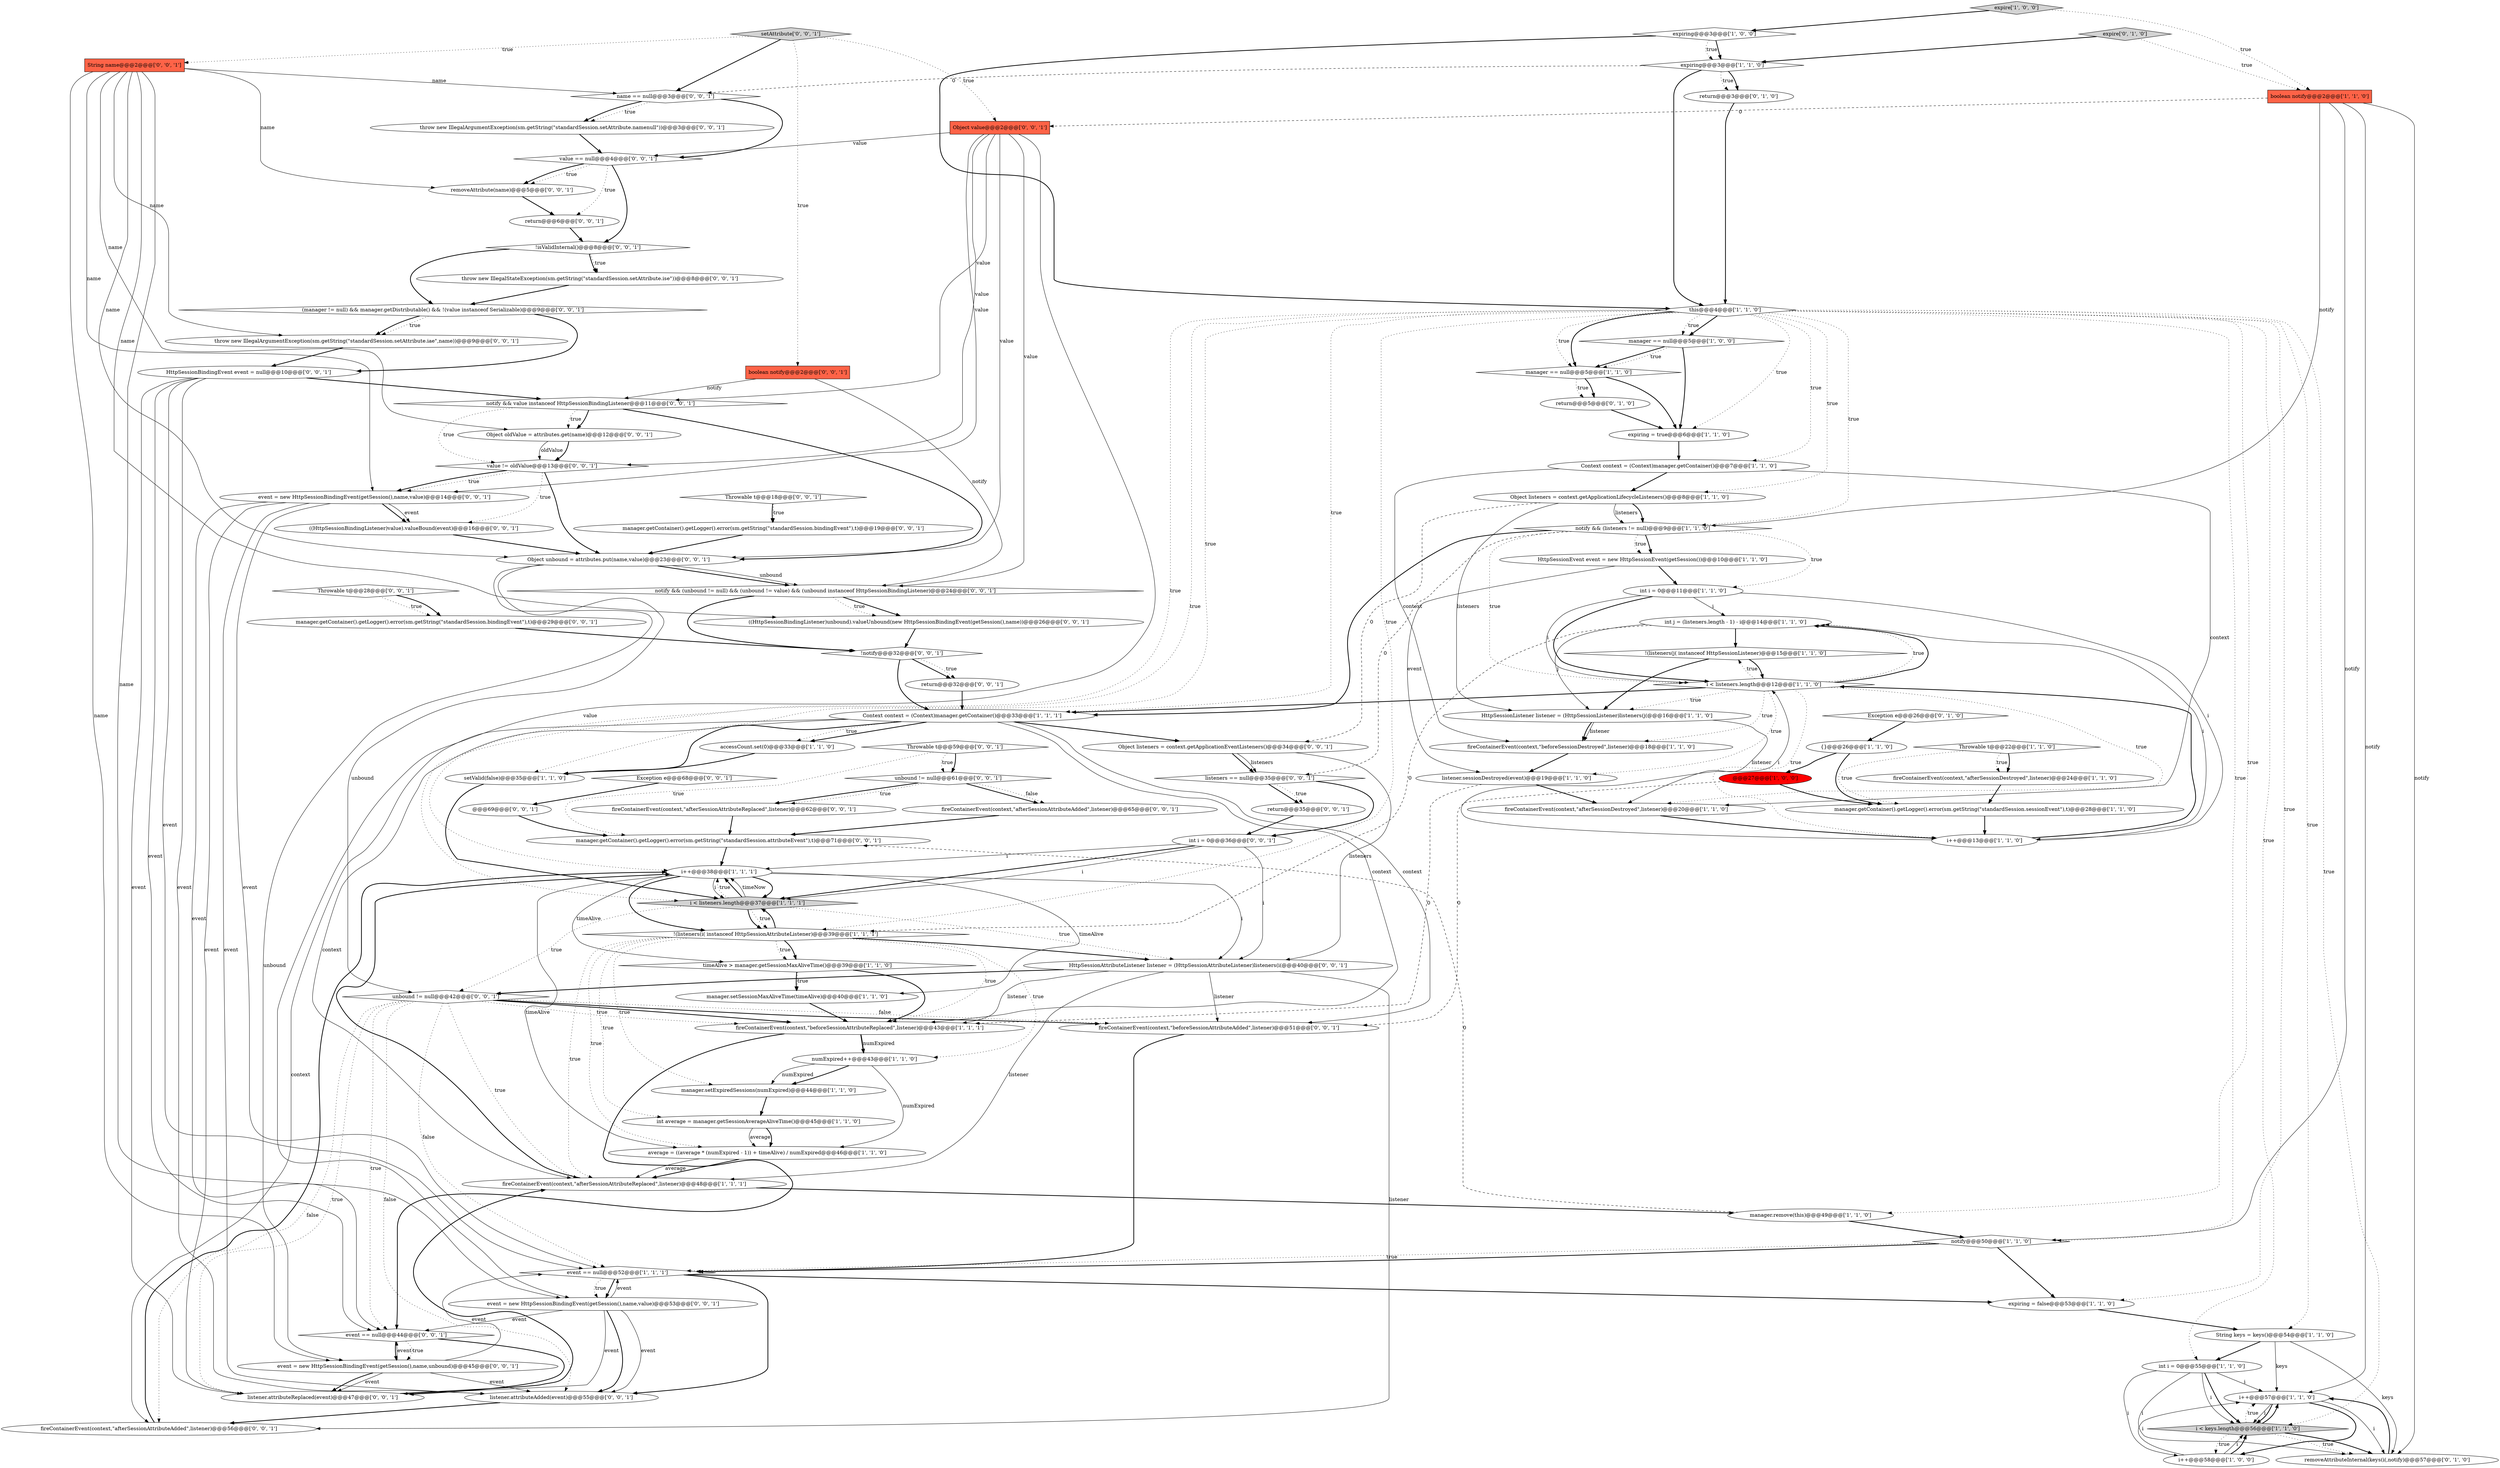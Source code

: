 digraph {
56 [style = filled, label = "fireContainerEvent(context,\"afterSessionAttributeReplaced\",listener)@@@62@@@['0', '0', '1']", fillcolor = white, shape = ellipse image = "AAA0AAABBB3BBB"];
69 [style = filled, label = "listener.attributeReplaced(event)@@@47@@@['0', '0', '1']", fillcolor = white, shape = ellipse image = "AAA0AAABBB3BBB"];
82 [style = filled, label = "listener.attributeAdded(event)@@@55@@@['0', '0', '1']", fillcolor = white, shape = ellipse image = "AAA0AAABBB3BBB"];
50 [style = filled, label = "return@@@5@@@['0', '1', '0']", fillcolor = white, shape = ellipse image = "AAA0AAABBB2BBB"];
101 [style = filled, label = "fireContainerEvent(context,\"afterSessionAttributeAdded\",listener)@@@56@@@['0', '0', '1']", fillcolor = white, shape = ellipse image = "AAA0AAABBB3BBB"];
26 [style = filled, label = "int average = manager.getSessionAverageAliveTime()@@@45@@@['1', '1', '0']", fillcolor = white, shape = ellipse image = "AAA0AAABBB1BBB"];
41 [style = filled, label = "i < listeners.length@@@12@@@['1', '1', '0']", fillcolor = white, shape = diamond image = "AAA0AAABBB1BBB"];
95 [style = filled, label = "throw new IllegalArgumentException(sm.getString(\"standardSession.setAttribute.iae\",name))@@@9@@@['0', '0', '1']", fillcolor = white, shape = ellipse image = "AAA0AAABBB3BBB"];
40 [style = filled, label = "String keys = keys()@@@54@@@['1', '1', '0']", fillcolor = white, shape = ellipse image = "AAA0AAABBB1BBB"];
42 [style = filled, label = "expiring = true@@@6@@@['1', '1', '0']", fillcolor = white, shape = ellipse image = "AAA0AAABBB1BBB"];
68 [style = filled, label = "value == null@@@4@@@['0', '0', '1']", fillcolor = white, shape = diamond image = "AAA0AAABBB3BBB"];
23 [style = filled, label = "timeAlive > manager.getSessionMaxAliveTime()@@@39@@@['1', '1', '0']", fillcolor = white, shape = diamond image = "AAA0AAABBB1BBB"];
19 [style = filled, label = "Context context = (Context)manager.getContainer()@@@7@@@['1', '1', '0']", fillcolor = white, shape = ellipse image = "AAA0AAABBB1BBB"];
38 [style = filled, label = "manager.setExpiredSessions(numExpired)@@@44@@@['1', '1', '0']", fillcolor = white, shape = ellipse image = "AAA0AAABBB1BBB"];
73 [style = filled, label = "fireContainerEvent(context,\"beforeSessionAttributeAdded\",listener)@@@51@@@['0', '0', '1']", fillcolor = white, shape = ellipse image = "AAA0AAABBB3BBB"];
75 [style = filled, label = "manager.getContainer().getLogger().error(sm.getString(\"standardSession.bindingEvent\"),t)@@@19@@@['0', '0', '1']", fillcolor = white, shape = ellipse image = "AAA0AAABBB3BBB"];
12 [style = filled, label = "!(listeners(j( instanceof HttpSessionListener)@@@15@@@['1', '1', '0']", fillcolor = white, shape = diamond image = "AAA0AAABBB1BBB"];
18 [style = filled, label = "i < keys.length@@@56@@@['1', '1', '0']", fillcolor = lightgray, shape = diamond image = "AAA0AAABBB1BBB"];
97 [style = filled, label = "value != oldValue@@@13@@@['0', '0', '1']", fillcolor = white, shape = diamond image = "AAA0AAABBB3BBB"];
47 [style = filled, label = "i < listeners.length@@@37@@@['1', '1', '1']", fillcolor = lightgray, shape = diamond image = "AAA0AAABBB1BBB"];
80 [style = filled, label = "Throwable t@@@18@@@['0', '0', '1']", fillcolor = white, shape = diamond image = "AAA0AAABBB3BBB"];
88 [style = filled, label = "event = new HttpSessionBindingEvent(getSession(),name,value)@@@14@@@['0', '0', '1']", fillcolor = white, shape = ellipse image = "AAA0AAABBB3BBB"];
13 [style = filled, label = "Object listeners = context.getApplicationLifecycleListeners()@@@8@@@['1', '1', '0']", fillcolor = white, shape = ellipse image = "AAA0AAABBB1BBB"];
79 [style = filled, label = "unbound != null@@@42@@@['0', '0', '1']", fillcolor = white, shape = diamond image = "AAA0AAABBB3BBB"];
33 [style = filled, label = "event == null@@@52@@@['1', '1', '1']", fillcolor = white, shape = diamond image = "AAA0AAABBB1BBB"];
21 [style = filled, label = "manager == null@@@5@@@['1', '0', '0']", fillcolor = white, shape = diamond image = "AAA0AAABBB1BBB"];
29 [style = filled, label = "manager.getContainer().getLogger().error(sm.getString(\"standardSession.sessionEvent\"),t)@@@28@@@['1', '1', '0']", fillcolor = white, shape = ellipse image = "AAA0AAABBB1BBB"];
1 [style = filled, label = "numExpired++@@@43@@@['1', '1', '0']", fillcolor = white, shape = ellipse image = "AAA0AAABBB1BBB"];
85 [style = filled, label = "boolean notify@@@2@@@['0', '0', '1']", fillcolor = tomato, shape = box image = "AAA0AAABBB3BBB"];
54 [style = filled, label = "Exception e@@@68@@@['0', '0', '1']", fillcolor = white, shape = diamond image = "AAA0AAABBB3BBB"];
94 [style = filled, label = "int i = 0@@@36@@@['0', '0', '1']", fillcolor = white, shape = ellipse image = "AAA0AAABBB3BBB"];
55 [style = filled, label = "notify && value instanceof HttpSessionBindingListener@@@11@@@['0', '0', '1']", fillcolor = white, shape = diamond image = "AAA0AAABBB3BBB"];
15 [style = filled, label = "int j = (listeners.length - 1) - i@@@14@@@['1', '1', '0']", fillcolor = white, shape = ellipse image = "AAA0AAABBB1BBB"];
46 [style = filled, label = "notify && (listeners != null)@@@9@@@['1', '1', '0']", fillcolor = white, shape = diamond image = "AAA0AAABBB1BBB"];
28 [style = filled, label = "fireContainerEvent(context,\"afterSessionAttributeReplaced\",listener)@@@48@@@['1', '1', '1']", fillcolor = white, shape = ellipse image = "AAA0AAABBB1BBB"];
96 [style = filled, label = "throw new IllegalArgumentException(sm.getString(\"standardSession.setAttribute.namenull\"))@@@3@@@['0', '0', '1']", fillcolor = white, shape = ellipse image = "AAA0AAABBB3BBB"];
67 [style = filled, label = "((HttpSessionBindingListener)unbound).valueUnbound(new HttpSessionBindingEvent(getSession(),name))@@@26@@@['0', '0', '1']", fillcolor = white, shape = ellipse image = "AAA0AAABBB3BBB"];
22 [style = filled, label = "HttpSessionListener listener = (HttpSessionListener)listeners(j(@@@16@@@['1', '1', '0']", fillcolor = white, shape = ellipse image = "AAA0AAABBB1BBB"];
17 [style = filled, label = "{}@@@26@@@['1', '1', '0']", fillcolor = white, shape = ellipse image = "AAA0AAABBB1BBB"];
89 [style = filled, label = "listeners == null@@@35@@@['0', '0', '1']", fillcolor = white, shape = diamond image = "AAA0AAABBB3BBB"];
66 [style = filled, label = "((HttpSessionBindingListener)value).valueBound(event)@@@16@@@['0', '0', '1']", fillcolor = white, shape = ellipse image = "AAA0AAABBB3BBB"];
24 [style = filled, label = "manager == null@@@5@@@['1', '1', '0']", fillcolor = white, shape = diamond image = "AAA0AAABBB1BBB"];
11 [style = filled, label = "fireContainerEvent(context,\"afterSessionDestroyed\",listener)@@@20@@@['1', '1', '0']", fillcolor = white, shape = ellipse image = "AAA0AAABBB1BBB"];
45 [style = filled, label = "this@@@4@@@['1', '1', '0']", fillcolor = white, shape = diamond image = "AAA0AAABBB1BBB"];
63 [style = filled, label = "manager.getContainer().getLogger().error(sm.getString(\"standardSession.attributeEvent\"),t)@@@71@@@['0', '0', '1']", fillcolor = white, shape = ellipse image = "AAA0AAABBB3BBB"];
35 [style = filled, label = "fireContainerEvent(context,\"beforeSessionAttributeReplaced\",listener)@@@43@@@['1', '1', '1']", fillcolor = white, shape = ellipse image = "AAA0AAABBB1BBB"];
44 [style = filled, label = "manager.remove(this)@@@49@@@['1', '1', '0']", fillcolor = white, shape = ellipse image = "AAA0AAABBB1BBB"];
76 [style = filled, label = "event = new HttpSessionBindingEvent(getSession(),name,unbound)@@@45@@@['0', '0', '1']", fillcolor = white, shape = ellipse image = "AAA0AAABBB3BBB"];
64 [style = filled, label = "!notify@@@32@@@['0', '0', '1']", fillcolor = white, shape = diamond image = "AAA0AAABBB3BBB"];
48 [style = filled, label = "expiring@@@3@@@['1', '1', '0']", fillcolor = white, shape = diamond image = "AAA0AAABBB1BBB"];
8 [style = filled, label = "accessCount.set(0)@@@33@@@['1', '1', '0']", fillcolor = white, shape = ellipse image = "AAA0AAABBB1BBB"];
3 [style = filled, label = "i++@@@38@@@['1', '1', '1']", fillcolor = white, shape = ellipse image = "AAA0AAABBB1BBB"];
34 [style = filled, label = "expiring = false@@@53@@@['1', '1', '0']", fillcolor = white, shape = ellipse image = "AAA0AAABBB1BBB"];
53 [style = filled, label = "return@@@3@@@['0', '1', '0']", fillcolor = white, shape = ellipse image = "AAA0AAABBB2BBB"];
31 [style = filled, label = "fireContainerEvent(context,\"beforeSessionDestroyed\",listener)@@@18@@@['1', '1', '0']", fillcolor = white, shape = ellipse image = "AAA0AAABBB1BBB"];
77 [style = filled, label = "event = new HttpSessionBindingEvent(getSession(),name,value)@@@53@@@['0', '0', '1']", fillcolor = white, shape = ellipse image = "AAA0AAABBB3BBB"];
52 [style = filled, label = "expire['0', '1', '0']", fillcolor = lightgray, shape = diamond image = "AAA0AAABBB2BBB"];
70 [style = filled, label = "Object unbound = attributes.put(name,value)@@@23@@@['0', '0', '1']", fillcolor = white, shape = ellipse image = "AAA0AAABBB3BBB"];
83 [style = filled, label = "@@@69@@@['0', '0', '1']", fillcolor = white, shape = ellipse image = "AAA0AAABBB3BBB"];
10 [style = filled, label = "i++@@@13@@@['1', '1', '0']", fillcolor = white, shape = ellipse image = "AAA0AAABBB1BBB"];
0 [style = filled, label = "fireContainerEvent(context,\"afterSessionDestroyed\",listener)@@@24@@@['1', '1', '0']", fillcolor = white, shape = ellipse image = "AAA0AAABBB1BBB"];
6 [style = filled, label = "listener.sessionDestroyed(event)@@@19@@@['1', '1', '0']", fillcolor = white, shape = ellipse image = "AAA0AAABBB1BBB"];
9 [style = filled, label = "i++@@@58@@@['1', '0', '0']", fillcolor = white, shape = ellipse image = "AAA0AAABBB1BBB"];
60 [style = filled, label = "HttpSessionAttributeListener listener = (HttpSessionAttributeListener)listeners(i(@@@40@@@['0', '0', '1']", fillcolor = white, shape = ellipse image = "AAA0AAABBB3BBB"];
78 [style = filled, label = "!isValidInternal()@@@8@@@['0', '0', '1']", fillcolor = white, shape = diamond image = "AAA0AAABBB3BBB"];
71 [style = filled, label = "notify && (unbound != null) && (unbound != value) && (unbound instanceof HttpSessionBindingListener)@@@24@@@['0', '0', '1']", fillcolor = white, shape = diamond image = "AAA0AAABBB3BBB"];
2 [style = filled, label = "manager.setSessionMaxAliveTime(timeAlive)@@@40@@@['1', '1', '0']", fillcolor = white, shape = ellipse image = "AAA0AAABBB1BBB"];
39 [style = filled, label = "i++@@@57@@@['1', '1', '0']", fillcolor = white, shape = ellipse image = "AAA0AAABBB1BBB"];
92 [style = filled, label = "return@@@6@@@['0', '0', '1']", fillcolor = white, shape = ellipse image = "AAA0AAABBB3BBB"];
74 [style = filled, label = "return@@@35@@@['0', '0', '1']", fillcolor = white, shape = ellipse image = "AAA0AAABBB3BBB"];
81 [style = filled, label = "Object oldValue = attributes.get(name)@@@12@@@['0', '0', '1']", fillcolor = white, shape = ellipse image = "AAA0AAABBB3BBB"];
20 [style = filled, label = "notify@@@50@@@['1', '1', '0']", fillcolor = white, shape = diamond image = "AAA0AAABBB1BBB"];
4 [style = filled, label = "Context context = (Context)manager.getContainer()@@@33@@@['1', '1', '1']", fillcolor = white, shape = ellipse image = "AAA0AAABBB1BBB"];
36 [style = filled, label = "boolean notify@@@2@@@['1', '1', '0']", fillcolor = tomato, shape = box image = "AAA0AAABBB1BBB"];
5 [style = filled, label = "expiring@@@3@@@['1', '0', '0']", fillcolor = white, shape = diamond image = "AAA0AAABBB1BBB"];
25 [style = filled, label = "setValid(false)@@@35@@@['1', '1', '0']", fillcolor = white, shape = ellipse image = "AAA0AAABBB1BBB"];
90 [style = filled, label = "Object value@@@2@@@['0', '0', '1']", fillcolor = tomato, shape = box image = "AAA0AAABBB3BBB"];
61 [style = filled, label = "throw new IllegalStateException(sm.getString(\"standardSession.setAttribute.ise\"))@@@8@@@['0', '0', '1']", fillcolor = white, shape = ellipse image = "AAA0AAABBB3BBB"];
14 [style = filled, label = "average = ((average * (numExpired - 1)) + timeAlive) / numExpired@@@46@@@['1', '1', '0']", fillcolor = white, shape = ellipse image = "AAA0AAABBB1BBB"];
49 [style = filled, label = "Exception e@@@26@@@['0', '1', '0']", fillcolor = white, shape = diamond image = "AAA0AAABBB2BBB"];
32 [style = filled, label = "@@@27@@@['1', '0', '0']", fillcolor = red, shape = ellipse image = "AAA1AAABBB1BBB"];
91 [style = filled, label = "(manager != null) && manager.getDistributable() && !(value instanceof Serializable)@@@9@@@['0', '0', '1']", fillcolor = white, shape = diamond image = "AAA0AAABBB3BBB"];
16 [style = filled, label = "Throwable t@@@22@@@['1', '1', '0']", fillcolor = white, shape = diamond image = "AAA0AAABBB1BBB"];
99 [style = filled, label = "Throwable t@@@59@@@['0', '0', '1']", fillcolor = white, shape = diamond image = "AAA0AAABBB3BBB"];
58 [style = filled, label = "HttpSessionBindingEvent event = null@@@10@@@['0', '0', '1']", fillcolor = white, shape = ellipse image = "AAA0AAABBB3BBB"];
57 [style = filled, label = "removeAttribute(name)@@@5@@@['0', '0', '1']", fillcolor = white, shape = ellipse image = "AAA0AAABBB3BBB"];
98 [style = filled, label = "Object listeners = context.getApplicationEventListeners()@@@34@@@['0', '0', '1']", fillcolor = white, shape = ellipse image = "AAA0AAABBB3BBB"];
37 [style = filled, label = "expire['1', '0', '0']", fillcolor = lightgray, shape = diamond image = "AAA0AAABBB1BBB"];
59 [style = filled, label = "unbound != null@@@61@@@['0', '0', '1']", fillcolor = white, shape = diamond image = "AAA0AAABBB3BBB"];
86 [style = filled, label = "Throwable t@@@28@@@['0', '0', '1']", fillcolor = white, shape = diamond image = "AAA0AAABBB3BBB"];
72 [style = filled, label = "String name@@@2@@@['0', '0', '1']", fillcolor = tomato, shape = box image = "AAA0AAABBB3BBB"];
93 [style = filled, label = "event == null@@@44@@@['0', '0', '1']", fillcolor = white, shape = diamond image = "AAA0AAABBB3BBB"];
87 [style = filled, label = "manager.getContainer().getLogger().error(sm.getString(\"standardSession.bindingEvent\"),t)@@@29@@@['0', '0', '1']", fillcolor = white, shape = ellipse image = "AAA0AAABBB3BBB"];
30 [style = filled, label = "int i = 0@@@11@@@['1', '1', '0']", fillcolor = white, shape = ellipse image = "AAA0AAABBB1BBB"];
65 [style = filled, label = "setAttribute['0', '0', '1']", fillcolor = lightgray, shape = diamond image = "AAA0AAABBB3BBB"];
7 [style = filled, label = "!(listeners(i( instanceof HttpSessionAttributeListener)@@@39@@@['1', '1', '1']", fillcolor = white, shape = diamond image = "AAA0AAABBB1BBB"];
62 [style = filled, label = "fireContainerEvent(context,\"afterSessionAttributeAdded\",listener)@@@65@@@['0', '0', '1']", fillcolor = white, shape = ellipse image = "AAA0AAABBB3BBB"];
51 [style = filled, label = "removeAttributeInternal(keys(i(,notify)@@@57@@@['0', '1', '0']", fillcolor = white, shape = ellipse image = "AAA0AAABBB2BBB"];
84 [style = filled, label = "return@@@32@@@['0', '0', '1']", fillcolor = white, shape = ellipse image = "AAA0AAABBB3BBB"];
100 [style = filled, label = "name == null@@@3@@@['0', '0', '1']", fillcolor = white, shape = diamond image = "AAA0AAABBB3BBB"];
43 [style = filled, label = "HttpSessionEvent event = new HttpSessionEvent(getSession())@@@10@@@['1', '1', '0']", fillcolor = white, shape = ellipse image = "AAA0AAABBB1BBB"];
27 [style = filled, label = "int i = 0@@@55@@@['1', '1', '0']", fillcolor = white, shape = ellipse image = "AAA0AAABBB1BBB"];
45->27 [style = dotted, label="true"];
90->97 [style = solid, label="value"];
2->35 [style = bold, label=""];
90->70 [style = solid, label="value"];
45->18 [style = dotted, label="true"];
41->15 [style = dotted, label="true"];
77->93 [style = solid, label="event"];
16->0 [style = bold, label=""];
21->42 [style = bold, label=""];
94->47 [style = bold, label=""];
41->15 [style = bold, label=""];
4->25 [style = bold, label=""];
78->61 [style = bold, label=""];
54->83 [style = bold, label=""];
47->7 [style = bold, label=""];
95->58 [style = bold, label=""];
39->9 [style = bold, label=""];
1->14 [style = solid, label="numExpired"];
52->36 [style = dotted, label="true"];
4->101 [style = solid, label="context"];
55->97 [style = dotted, label="true"];
48->53 [style = dotted, label="true"];
45->4 [style = dotted, label="true"];
93->69 [style = bold, label=""];
55->81 [style = bold, label=""];
27->39 [style = solid, label="i"];
97->70 [style = bold, label=""];
14->28 [style = bold, label=""];
88->82 [style = solid, label="event"];
21->24 [style = bold, label=""];
5->45 [style = bold, label=""];
88->33 [style = solid, label="event"];
89->94 [style = bold, label=""];
59->62 [style = bold, label=""];
36->39 [style = solid, label="notify"];
40->39 [style = solid, label="keys"];
45->7 [style = dotted, label="true"];
10->41 [style = bold, label=""];
35->93 [style = bold, label=""];
5->48 [style = dotted, label="true"];
72->77 [style = solid, label="name"];
45->24 [style = bold, label=""];
6->35 [style = dashed, label="0"];
7->60 [style = bold, label=""];
39->18 [style = bold, label=""];
37->5 [style = bold, label=""];
4->98 [style = bold, label=""];
60->101 [style = solid, label="listener"];
36->46 [style = solid, label="notify"];
90->71 [style = solid, label="value"];
45->40 [style = dotted, label="true"];
71->67 [style = bold, label=""];
89->74 [style = bold, label=""];
83->63 [style = bold, label=""];
79->101 [style = dotted, label="false"];
18->39 [style = dotted, label="true"];
85->71 [style = solid, label="notify"];
94->60 [style = solid, label="i"];
72->95 [style = solid, label="name"];
27->9 [style = solid, label="i"];
77->82 [style = solid, label="event"];
21->24 [style = dotted, label="true"];
31->6 [style = bold, label=""];
81->97 [style = bold, label=""];
70->71 [style = bold, label=""];
71->64 [style = bold, label=""];
41->12 [style = dotted, label="true"];
6->11 [style = bold, label=""];
39->18 [style = solid, label="i"];
84->4 [style = bold, label=""];
51->39 [style = bold, label=""];
41->10 [style = dotted, label="true"];
32->73 [style = dashed, label="0"];
35->1 [style = solid, label="numExpired"];
91->95 [style = dotted, label="true"];
45->42 [style = dotted, label="true"];
37->36 [style = dotted, label="true"];
13->46 [style = bold, label=""];
4->8 [style = bold, label=""];
68->78 [style = bold, label=""];
72->100 [style = solid, label="name"];
85->55 [style = solid, label="notify"];
38->26 [style = bold, label=""];
91->95 [style = bold, label=""];
28->3 [style = bold, label=""];
7->1 [style = dotted, label="true"];
4->28 [style = solid, label="context"];
80->75 [style = dotted, label="true"];
12->22 [style = bold, label=""];
46->30 [style = dotted, label="true"];
70->71 [style = solid, label="unbound"];
42->19 [style = bold, label=""];
1->38 [style = bold, label=""];
59->62 [style = dotted, label="false"];
79->69 [style = dotted, label="true"];
26->14 [style = solid, label="average"];
64->84 [style = bold, label=""];
41->11 [style = dotted, label="true"];
22->31 [style = solid, label="listener"];
99->59 [style = bold, label=""];
45->3 [style = dotted, label="true"];
10->41 [style = solid, label="i"];
25->47 [style = bold, label=""];
96->68 [style = bold, label=""];
30->41 [style = bold, label=""];
64->84 [style = dotted, label="true"];
67->64 [style = bold, label=""];
89->74 [style = dotted, label="true"];
20->34 [style = bold, label=""];
72->57 [style = solid, label="name"];
79->82 [style = dotted, label="false"];
87->64 [style = bold, label=""];
22->11 [style = solid, label="listener"];
26->14 [style = bold, label=""];
41->4 [style = bold, label=""];
15->7 [style = dashed, label="0"];
15->22 [style = solid, label="j"];
0->29 [style = bold, label=""];
91->58 [style = bold, label=""];
65->85 [style = dotted, label="true"];
45->44 [style = dotted, label="true"];
65->90 [style = dotted, label="true"];
47->60 [style = dotted, label="true"];
23->2 [style = dotted, label="true"];
76->93 [style = solid, label="event"];
33->82 [style = bold, label=""];
79->73 [style = dotted, label="false"];
94->3 [style = solid, label="i"];
47->3 [style = dotted, label="true"];
12->41 [style = bold, label=""];
65->72 [style = dotted, label="true"];
23->35 [style = bold, label=""];
97->88 [style = bold, label=""];
70->79 [style = solid, label="unbound"];
88->66 [style = bold, label=""];
9->39 [style = solid, label="i"];
47->7 [style = dotted, label="true"];
7->23 [style = dotted, label="true"];
79->28 [style = dotted, label="true"];
19->13 [style = bold, label=""];
46->4 [style = bold, label=""];
77->69 [style = solid, label="event"];
3->7 [style = bold, label=""];
65->100 [style = bold, label=""];
44->20 [style = bold, label=""];
86->87 [style = dotted, label="true"];
7->23 [style = bold, label=""];
52->48 [style = bold, label=""];
3->14 [style = solid, label="timeAlive"];
92->78 [style = bold, label=""];
13->22 [style = solid, label="listeners"];
30->15 [style = solid, label="i"];
72->67 [style = solid, label="name"];
18->51 [style = bold, label=""];
47->79 [style = dotted, label="true"];
46->89 [style = dashed, label="0"];
7->35 [style = dotted, label="true"];
45->21 [style = bold, label=""];
100->96 [style = dotted, label="true"];
15->12 [style = bold, label=""];
49->17 [style = bold, label=""];
13->98 [style = dashed, label="0"];
36->20 [style = solid, label="notify"];
45->24 [style = dotted, label="true"];
30->10 [style = solid, label="i"];
59->56 [style = bold, label=""];
27->51 [style = solid, label="i"];
9->18 [style = solid, label="i"];
3->47 [style = solid, label="i"];
46->43 [style = bold, label=""];
60->28 [style = solid, label="listener"];
27->18 [style = bold, label=""];
66->70 [style = bold, label=""];
76->33 [style = solid, label="event"];
93->76 [style = bold, label=""];
47->3 [style = bold, label=""];
60->73 [style = solid, label="listener"];
99->63 [style = dotted, label="true"];
34->40 [style = bold, label=""];
90->88 [style = solid, label="value"];
13->46 [style = solid, label="listeners"];
58->33 [style = solid, label="event"];
45->46 [style = dotted, label="true"];
1->38 [style = solid, label="numExpired"];
78->91 [style = bold, label=""];
19->11 [style = solid, label="context"];
72->76 [style = solid, label="name"];
27->18 [style = solid, label="i"];
7->26 [style = dotted, label="true"];
45->34 [style = dotted, label="true"];
45->20 [style = dotted, label="true"];
61->91 [style = bold, label=""];
3->47 [style = bold, label=""];
88->93 [style = solid, label="event"];
77->33 [style = solid, label="event"];
39->51 [style = solid, label="i"];
60->79 [style = bold, label=""];
82->101 [style = bold, label=""];
77->82 [style = bold, label=""];
100->68 [style = bold, label=""];
68->92 [style = dotted, label="true"];
3->2 [style = solid, label="timeAlive"];
47->3 [style = solid, label="timeNow"];
14->28 [style = solid, label="average"];
69->28 [style = bold, label=""];
45->13 [style = dotted, label="true"];
55->70 [style = bold, label=""];
9->18 [style = bold, label=""];
35->1 [style = bold, label=""];
20->33 [style = dotted, label="true"];
33->77 [style = dotted, label="true"];
19->31 [style = solid, label="context"];
10->15 [style = solid, label="i"];
58->93 [style = solid, label="event"];
72->81 [style = solid, label="name"];
11->10 [style = bold, label=""];
40->27 [style = bold, label=""];
18->39 [style = bold, label=""];
71->67 [style = dotted, label="true"];
50->42 [style = bold, label=""];
74->94 [style = bold, label=""];
18->9 [style = dotted, label="true"];
45->19 [style = dotted, label="true"];
29->10 [style = bold, label=""];
76->69 [style = solid, label="event"];
3->23 [style = solid, label="timeAlive"];
98->89 [style = bold, label=""];
88->66 [style = solid, label="event"];
23->2 [style = bold, label=""];
56->63 [style = bold, label=""];
4->35 [style = solid, label="context"];
64->4 [style = bold, label=""];
30->41 [style = solid, label="i"];
16->29 [style = dotted, label="true"];
57->92 [style = bold, label=""];
63->3 [style = bold, label=""];
45->47 [style = dotted, label="true"];
90->55 [style = solid, label="value"];
90->77 [style = solid, label="value"];
7->28 [style = dotted, label="true"];
24->50 [style = bold, label=""];
24->42 [style = bold, label=""];
90->68 [style = solid, label="value"];
75->70 [style = bold, label=""];
97->88 [style = dotted, label="true"];
41->31 [style = dotted, label="true"];
80->75 [style = bold, label=""];
41->22 [style = dotted, label="true"];
72->88 [style = solid, label="name"];
79->35 [style = bold, label=""];
79->93 [style = dotted, label="true"];
7->47 [style = bold, label=""];
68->57 [style = dotted, label="true"];
36->90 [style = dashed, label="0"];
41->6 [style = dotted, label="true"];
78->61 [style = dotted, label="true"];
94->47 [style = solid, label="i"];
40->51 [style = solid, label="keys"];
55->81 [style = dotted, label="true"];
36->51 [style = solid, label="notify"];
72->70 [style = solid, label="name"];
98->89 [style = solid, label="listeners"];
4->73 [style = solid, label="context"];
4->8 [style = dotted, label="true"];
22->31 [style = bold, label=""];
62->63 [style = bold, label=""];
100->96 [style = bold, label=""];
44->63 [style = dashed, label="0"];
81->97 [style = solid, label="oldValue"];
48->53 [style = bold, label=""];
17->32 [style = bold, label=""];
58->55 [style = bold, label=""];
46->41 [style = dotted, label="true"];
60->35 [style = solid, label="listener"];
43->6 [style = solid, label="event"];
7->38 [style = dotted, label="true"];
79->73 [style = bold, label=""];
93->76 [style = dotted, label="true"];
3->60 [style = solid, label="i"];
43->30 [style = bold, label=""];
99->59 [style = dotted, label="true"];
97->66 [style = dotted, label="true"];
70->76 [style = solid, label="unbound"];
20->33 [style = bold, label=""];
68->57 [style = bold, label=""];
32->29 [style = bold, label=""];
86->87 [style = bold, label=""];
48->100 [style = dashed, label="0"];
24->50 [style = dotted, label="true"];
48->45 [style = bold, label=""];
59->56 [style = dotted, label="true"];
16->0 [style = dotted, label="true"];
101->3 [style = bold, label=""];
79->35 [style = dotted, label="true"];
73->33 [style = bold, label=""];
45->25 [style = dotted, label="true"];
76->69 [style = bold, label=""];
28->44 [style = bold, label=""];
58->69 [style = solid, label="event"];
5->48 [style = bold, label=""];
33->77 [style = bold, label=""];
76->82 [style = solid, label="event"];
45->21 [style = dotted, label="true"];
18->51 [style = dotted, label="true"];
17->29 [style = bold, label=""];
79->33 [style = dotted, label="false"];
58->82 [style = solid, label="event"];
8->25 [style = bold, label=""];
33->34 [style = bold, label=""];
53->45 [style = bold, label=""];
88->69 [style = solid, label="event"];
98->60 [style = solid, label="listeners"];
46->43 [style = dotted, label="true"];
7->14 [style = dotted, label="true"];
}
